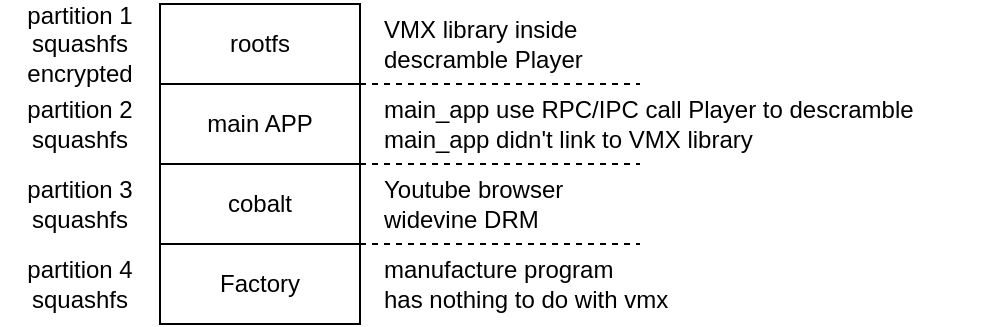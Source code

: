 <mxfile version="12.8.4" type="github">
  <diagram id="sSXaCunHjGUNFs3eK761" name="Page-1">
    <mxGraphModel dx="1477" dy="755" grid="1" gridSize="10" guides="1" tooltips="1" connect="1" arrows="1" fold="1" page="1" pageScale="1" pageWidth="1169" pageHeight="827" math="0" shadow="0">
      <root>
        <mxCell id="0" />
        <mxCell id="1" parent="0" />
        <mxCell id="fitnVMAVpyQG1IduT7yA-2" value="rootfs" style="rounded=0;whiteSpace=wrap;html=1;" vertex="1" parent="1">
          <mxGeometry x="120" y="40" width="100" height="40" as="geometry" />
        </mxCell>
        <mxCell id="fitnVMAVpyQG1IduT7yA-3" value="main APP" style="rounded=0;whiteSpace=wrap;html=1;" vertex="1" parent="1">
          <mxGeometry x="120" y="80" width="100" height="40" as="geometry" />
        </mxCell>
        <mxCell id="fitnVMAVpyQG1IduT7yA-4" value="cobalt" style="rounded=0;whiteSpace=wrap;html=1;" vertex="1" parent="1">
          <mxGeometry x="120" y="120" width="100" height="40" as="geometry" />
        </mxCell>
        <mxCell id="fitnVMAVpyQG1IduT7yA-5" value="Factory" style="rounded=0;whiteSpace=wrap;html=1;" vertex="1" parent="1">
          <mxGeometry x="120" y="160" width="100" height="40" as="geometry" />
        </mxCell>
        <mxCell id="fitnVMAVpyQG1IduT7yA-6" value="partition 1&lt;br&gt;squashfs&lt;br&gt;encrypted" style="text;html=1;strokeColor=none;fillColor=none;align=center;verticalAlign=middle;whiteSpace=wrap;rounded=0;" vertex="1" parent="1">
          <mxGeometry x="40" y="40" width="80" height="40" as="geometry" />
        </mxCell>
        <mxCell id="fitnVMAVpyQG1IduT7yA-11" value="partition 2&lt;br&gt;squashfs" style="text;html=1;strokeColor=none;fillColor=none;align=center;verticalAlign=middle;whiteSpace=wrap;rounded=0;" vertex="1" parent="1">
          <mxGeometry x="40" y="85" width="80" height="30" as="geometry" />
        </mxCell>
        <mxCell id="fitnVMAVpyQG1IduT7yA-12" value="partition 3&lt;br&gt;squashfs" style="text;html=1;strokeColor=none;fillColor=none;align=center;verticalAlign=middle;whiteSpace=wrap;rounded=0;" vertex="1" parent="1">
          <mxGeometry x="40" y="125" width="80" height="30" as="geometry" />
        </mxCell>
        <mxCell id="fitnVMAVpyQG1IduT7yA-13" value="partition 4&lt;br&gt;squashfs" style="text;html=1;strokeColor=none;fillColor=none;align=center;verticalAlign=middle;whiteSpace=wrap;rounded=0;" vertex="1" parent="1">
          <mxGeometry x="40" y="165" width="80" height="30" as="geometry" />
        </mxCell>
        <mxCell id="fitnVMAVpyQG1IduT7yA-14" value="VMX library inside&lt;br&gt;descramble Player" style="text;html=1;strokeColor=none;fillColor=none;align=left;verticalAlign=middle;whiteSpace=wrap;rounded=0;" vertex="1" parent="1">
          <mxGeometry x="230" y="40" width="140" height="40" as="geometry" />
        </mxCell>
        <mxCell id="fitnVMAVpyQG1IduT7yA-15" value="main_app use RPC/IPC call Player to descramble&amp;nbsp;&lt;br&gt;main_app didn&#39;t link to VMX library" style="text;html=1;strokeColor=none;fillColor=none;align=left;verticalAlign=middle;whiteSpace=wrap;rounded=0;" vertex="1" parent="1">
          <mxGeometry x="230" y="80" width="300" height="40" as="geometry" />
        </mxCell>
        <mxCell id="fitnVMAVpyQG1IduT7yA-17" value="" style="endArrow=none;dashed=1;html=1;exitX=0;exitY=0;exitDx=0;exitDy=0;" edge="1" parent="1">
          <mxGeometry width="50" height="50" relative="1" as="geometry">
            <mxPoint x="220" y="120" as="sourcePoint" />
            <mxPoint x="360.0" y="120" as="targetPoint" />
          </mxGeometry>
        </mxCell>
        <mxCell id="fitnVMAVpyQG1IduT7yA-20" value="Youtube browser&lt;br&gt;widevine DRM" style="text;html=1;strokeColor=none;fillColor=none;align=left;verticalAlign=middle;whiteSpace=wrap;rounded=0;" vertex="1" parent="1">
          <mxGeometry x="230" y="120" width="140" height="40" as="geometry" />
        </mxCell>
        <mxCell id="fitnVMAVpyQG1IduT7yA-21" value="" style="endArrow=none;dashed=1;html=1;exitX=0;exitY=0;exitDx=0;exitDy=0;" edge="1" parent="1">
          <mxGeometry width="50" height="50" relative="1" as="geometry">
            <mxPoint x="220" y="160" as="sourcePoint" />
            <mxPoint x="360.0" y="160" as="targetPoint" />
          </mxGeometry>
        </mxCell>
        <mxCell id="fitnVMAVpyQG1IduT7yA-22" value="manufacture program&lt;br&gt;&lt;div&gt;has nothing to do with vmx&lt;span&gt;&amp;nbsp;&lt;/span&gt;&lt;/div&gt;" style="text;html=1;strokeColor=none;fillColor=none;align=left;verticalAlign=middle;whiteSpace=wrap;rounded=0;" vertex="1" parent="1">
          <mxGeometry x="230" y="160" width="170" height="40" as="geometry" />
        </mxCell>
        <mxCell id="fitnVMAVpyQG1IduT7yA-23" value="" style="endArrow=none;dashed=1;html=1;" edge="1" parent="1">
          <mxGeometry width="50" height="50" relative="1" as="geometry">
            <mxPoint x="220" y="80" as="sourcePoint" />
            <mxPoint x="360" y="80" as="targetPoint" />
          </mxGeometry>
        </mxCell>
      </root>
    </mxGraphModel>
  </diagram>
</mxfile>
